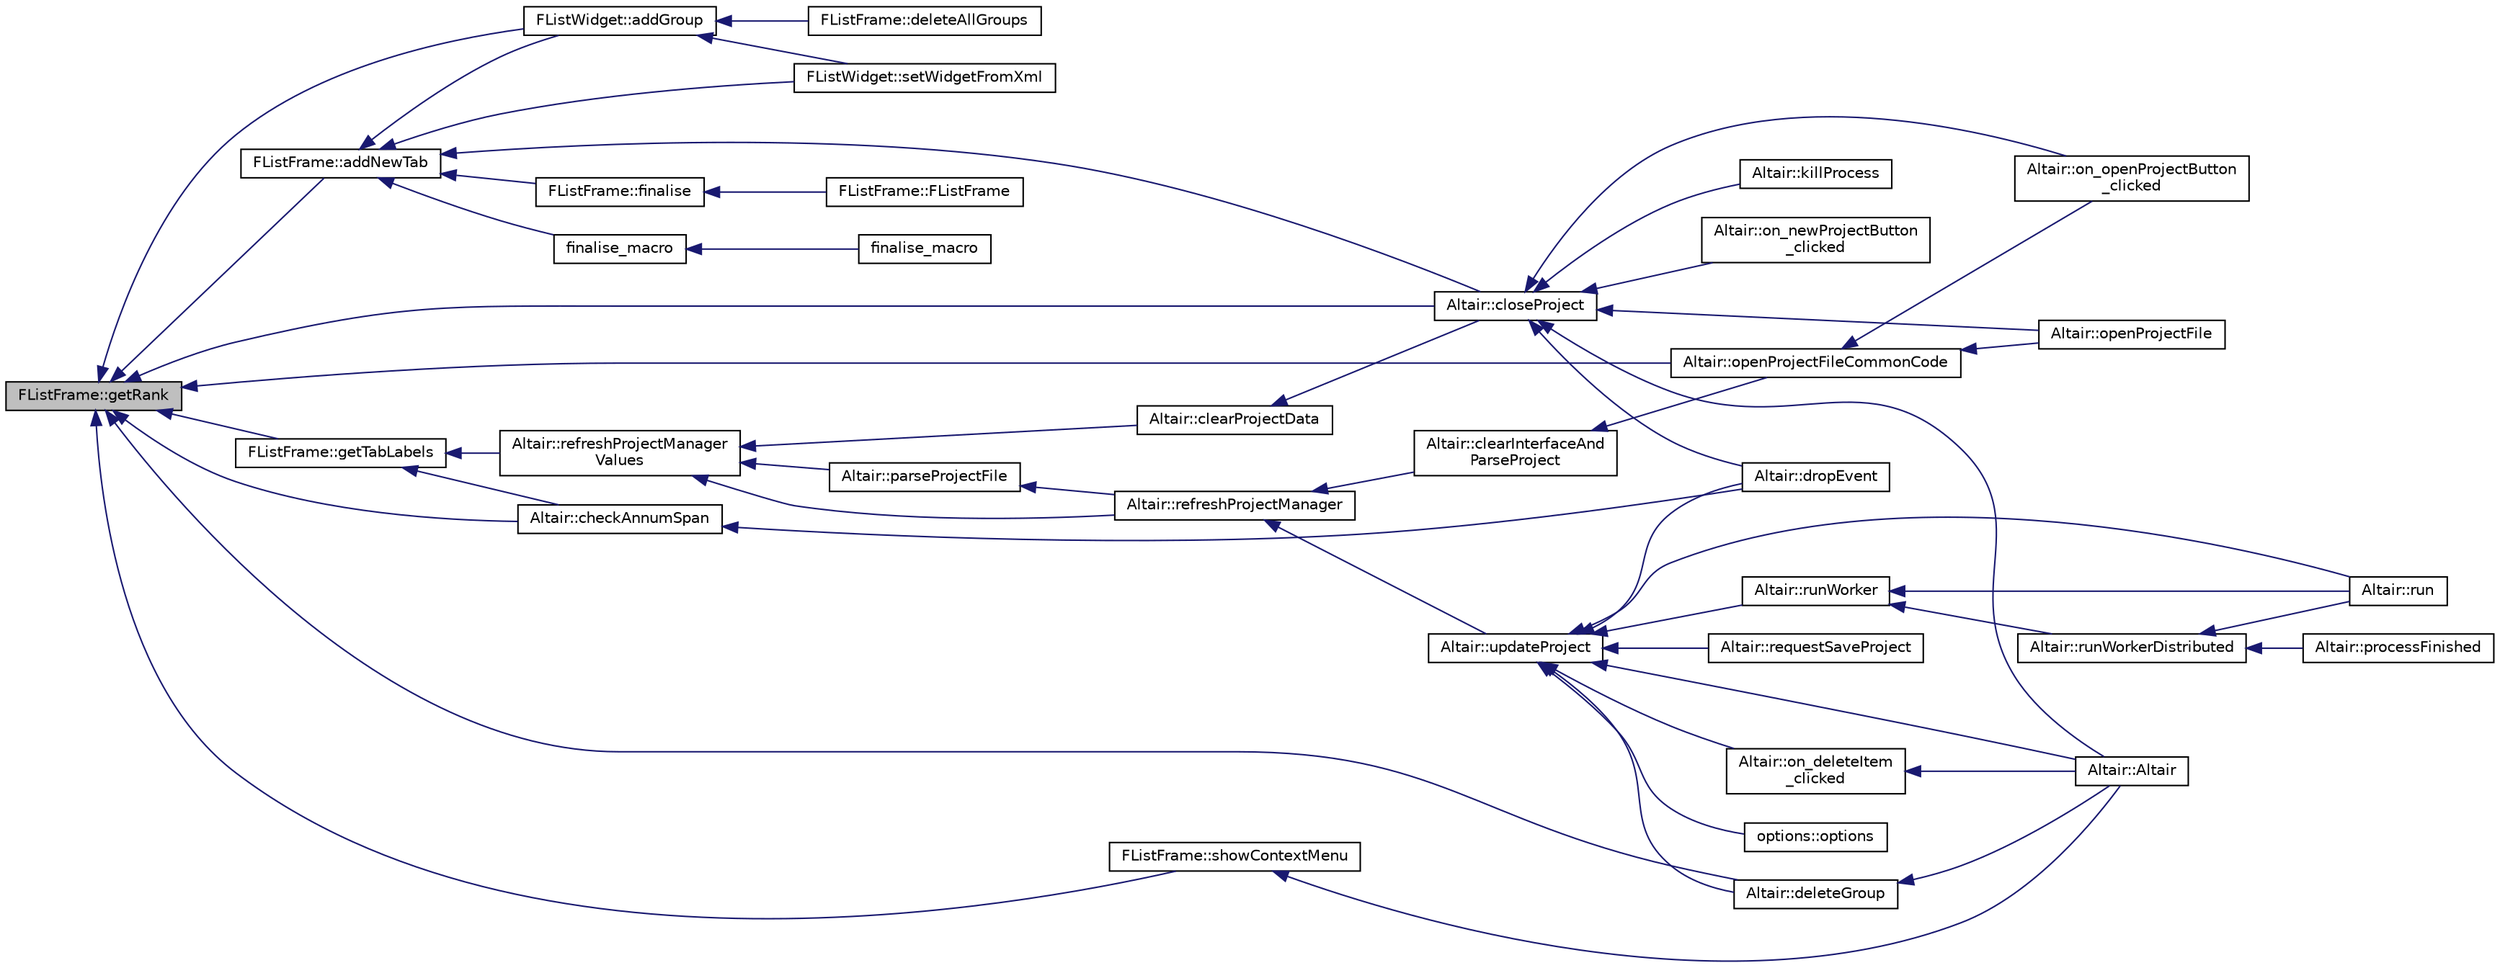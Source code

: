 digraph "FListFrame::getRank"
{
 // INTERACTIVE_SVG=YES
  edge [fontname="Helvetica",fontsize="10",labelfontname="Helvetica",labelfontsize="10"];
  node [fontname="Helvetica",fontsize="10",shape=record];
  rankdir="LR";
  Node151 [label="FListFrame::getRank",height=0.2,width=0.4,color="black", fillcolor="grey75", style="filled", fontcolor="black"];
  Node151 -> Node152 [dir="back",color="midnightblue",fontsize="10",style="solid",fontname="Helvetica"];
  Node152 [label="FListWidget::addGroup",height=0.2,width=0.4,color="black", fillcolor="white", style="filled",URL="$class_f_list_widget.html#af24de94813d9e1939dd98a7a2f5539fb"];
  Node152 -> Node153 [dir="back",color="midnightblue",fontsize="10",style="solid",fontname="Helvetica"];
  Node153 [label="FListFrame::deleteAllGroups",height=0.2,width=0.4,color="black", fillcolor="white", style="filled",URL="$class_f_list_frame.html#ada81151d6709895846c46555cdc1ec93",tooltip="Efface tous les onglets et, selon la valeur des paramètres, insère un onglet vierge (ou pas) et effac..."];
  Node152 -> Node154 [dir="back",color="midnightblue",fontsize="10",style="solid",fontname="Helvetica"];
  Node154 [label="FListWidget::setWidgetFromXml",height=0.2,width=0.4,color="black", fillcolor="white", style="filled",URL="$class_f_list_widget.html#ac9bc1c75b6e519155a7af03ce7c4287a"];
  Node151 -> Node155 [dir="back",color="midnightblue",fontsize="10",style="solid",fontname="Helvetica"];
  Node155 [label="FListFrame::addNewTab",height=0.2,width=0.4,color="black", fillcolor="white", style="filled",URL="$class_f_list_frame.html#a5c6ce884a0169251e359364921d1f89c"];
  Node155 -> Node152 [dir="back",color="midnightblue",fontsize="10",style="solid",fontname="Helvetica"];
  Node155 -> Node156 [dir="back",color="midnightblue",fontsize="10",style="solid",fontname="Helvetica"];
  Node156 [label="Altair::closeProject",height=0.2,width=0.4,color="black", fillcolor="white", style="filled",URL="$class_altair.html#ab67e3285c4a6c8fb48d12381ea6ac6bd",tooltip="Ferme le projet et réinitialise l&#39;interface (gestionnaire de projet inclus) "];
  Node156 -> Node157 [dir="back",color="midnightblue",fontsize="10",style="solid",fontname="Helvetica"];
  Node157 [label="Altair::Altair",height=0.2,width=0.4,color="black", fillcolor="white", style="filled",URL="$class_altair.html#ae0975ced0a36e0ed889ae06043a4df66",tooltip="Constructeur. "];
  Node156 -> Node158 [dir="back",color="midnightblue",fontsize="10",style="solid",fontname="Helvetica"];
  Node158 [label="Altair::dropEvent",height=0.2,width=0.4,color="black", fillcolor="white", style="filled",URL="$class_altair.html#a1afa285a65e0bdff4c761ad05ec9f8df",tooltip="Fonction réimplémentée : fin du déplacement de la souris. "];
  Node156 -> Node159 [dir="back",color="midnightblue",fontsize="10",style="solid",fontname="Helvetica"];
  Node159 [label="Altair::killProcess",height=0.2,width=0.4,color="black", fillcolor="white", style="filled",URL="$class_altair.html#a2f6882c170016e2d7729058b08896a1d",tooltip="Tuer l&#39;application en ligne de commande lhx. "];
  Node156 -> Node160 [dir="back",color="midnightblue",fontsize="10",style="solid",fontname="Helvetica"];
  Node160 [label="Altair::on_newProjectButton\l_clicked",height=0.2,width=0.4,color="black", fillcolor="white", style="filled",URL="$class_altair.html#a2e9b932b1dbf45bf9ad0db41dce474b6",tooltip="Crée un nouveau projet défaut.alt. "];
  Node156 -> Node161 [dir="back",color="midnightblue",fontsize="10",style="solid",fontname="Helvetica"];
  Node161 [label="Altair::on_openProjectButton\l_clicked",height=0.2,width=0.4,color="black", fillcolor="white", style="filled",URL="$class_altair.html#ab98d384297c6b94ff65a683eb5f99633",tooltip="Ouvre le projet, le décode en appelant parseProjectFile et actualise l&#39;interface  en conséquence..."];
  Node156 -> Node162 [dir="back",color="midnightblue",fontsize="10",style="solid",fontname="Helvetica"];
  Node162 [label="Altair::openProjectFile",height=0.2,width=0.4,color="black", fillcolor="white", style="filled",URL="$class_altair.html#a84cf34107cd413ab33800b583bdef59e",tooltip="Ouvre le projet .alt et décode le projet pour actualiser l&#39;interface. "];
  Node155 -> Node163 [dir="back",color="midnightblue",fontsize="10",style="solid",fontname="Helvetica"];
  Node163 [label="FListFrame::finalise",height=0.2,width=0.4,color="black", fillcolor="white", style="filled",URL="$class_f_list_frame.html#aa993bd2e0b975a839c6f8b46dea4690c"];
  Node163 -> Node164 [dir="back",color="midnightblue",fontsize="10",style="solid",fontname="Helvetica"];
  Node164 [label="FListFrame::FListFrame",height=0.2,width=0.4,color="black", fillcolor="white", style="filled",URL="$class_f_list_frame.html#a865246df8a4d4000ac3c818abc6d7f71",tooltip="Constructeur de la classe. "];
  Node155 -> Node165 [dir="back",color="midnightblue",fontsize="10",style="solid",fontname="Helvetica"];
  Node165 [label="finalise_macro",height=0.2,width=0.4,color="black", fillcolor="white", style="filled",URL="$flistframe_8cpp.html#a8ce4ab3e25940112701a829eea4dc8db"];
  Node165 -> Node166 [dir="back",color="midnightblue",fontsize="10",style="solid",fontname="Helvetica"];
  Node166 [label="finalise_macro",height=0.2,width=0.4,color="black", fillcolor="white", style="filled",URL="$flistframe_8cpp.html#a1dfc6277dce182d91d605c721a585c7a"];
  Node155 -> Node154 [dir="back",color="midnightblue",fontsize="10",style="solid",fontname="Helvetica"];
  Node151 -> Node167 [dir="back",color="midnightblue",fontsize="10",style="solid",fontname="Helvetica"];
  Node167 [label="Altair::checkAnnumSpan",height=0.2,width=0.4,color="black", fillcolor="white", style="filled",URL="$class_altair.html#abd55c8c0c2e48e64f5b1ae2442b87ade",tooltip="Vérifie que les onglets de contiennent pas des années incomplètes et signale les mois manquants..."];
  Node167 -> Node158 [dir="back",color="midnightblue",fontsize="10",style="solid",fontname="Helvetica"];
  Node151 -> Node156 [dir="back",color="midnightblue",fontsize="10",style="solid",fontname="Helvetica"];
  Node151 -> Node168 [dir="back",color="midnightblue",fontsize="10",style="solid",fontname="Helvetica"];
  Node168 [label="Altair::deleteGroup",height=0.2,width=0.4,color="black", fillcolor="white", style="filled",URL="$class_altair.html#ab913abfdd0c6fbbceb9a051a4443d5fa",tooltip="Supprimer un onglet central. "];
  Node168 -> Node157 [dir="back",color="midnightblue",fontsize="10",style="solid",fontname="Helvetica"];
  Node151 -> Node169 [dir="back",color="midnightblue",fontsize="10",style="solid",fontname="Helvetica"];
  Node169 [label="FListFrame::getTabLabels",height=0.2,width=0.4,color="black", fillcolor="white", style="filled",URL="$class_f_list_frame.html#a58337134c45f052ad6bb45c014fd5c3f",tooltip="Lancer un fil d&#39;exécution pour lire l&#39;entête d&#39;un fichier XHL (Année, Mois,...) et classer les fichie..."];
  Node169 -> Node167 [dir="back",color="midnightblue",fontsize="10",style="solid",fontname="Helvetica"];
  Node169 -> Node170 [dir="back",color="midnightblue",fontsize="10",style="solid",fontname="Helvetica"];
  Node170 [label="Altair::refreshProjectManager\lValues",height=0.2,width=0.4,color="black", fillcolor="white", style="filled",URL="$class_altair.html#abf7d1895e52f7b8d7d26e4b5a0e6146a",tooltip="Rafraîchit le gestionnaire de projet à la droite de l&#39;interface. "];
  Node170 -> Node171 [dir="back",color="midnightblue",fontsize="10",style="solid",fontname="Helvetica"];
  Node171 [label="Altair::clearProjectData",height=0.2,width=0.4,color="black", fillcolor="white", style="filled",URL="$class_altair.html#a5b3c33b6ae4f6b57b5593245751ef203",tooltip="Efface toutes les données du projet .alt et réinitialise l&#39;interface et les conteneurs de données int..."];
  Node171 -> Node156 [dir="back",color="midnightblue",fontsize="10",style="solid",fontname="Helvetica"];
  Node170 -> Node172 [dir="back",color="midnightblue",fontsize="10",style="solid",fontname="Helvetica"];
  Node172 [label="Altair::parseProjectFile",height=0.2,width=0.4,color="black", fillcolor="white", style="filled",URL="$class_altair.html#a41b6c8a35ed8ba14c7c0ce2e6994655f",tooltip="Décode le projet représenté par un pointeur vers QFile ou similaire. "];
  Node172 -> Node173 [dir="back",color="midnightblue",fontsize="10",style="solid",fontname="Helvetica"];
  Node173 [label="Altair::refreshProjectManager",height=0.2,width=0.4,color="black", fillcolor="white", style="filled",URL="$class_altair.html#ac9d7d8e7cebf70212818f1a8ba7d7d78",tooltip="Rafraîchit le gestionnaire de projet à la droite de l&#39;interface. Fonction globale par défaut..."];
  Node173 -> Node174 [dir="back",color="midnightblue",fontsize="10",style="solid",fontname="Helvetica"];
  Node174 [label="Altair::clearInterfaceAnd\lParseProject",height=0.2,width=0.4,color="black", fillcolor="white", style="filled",URL="$class_altair.html#acaa583766e1c062ea311847fcdd35374",tooltip="Efface les onglets, le gestionnaire de projet et lit le projet .alt en cours. "];
  Node174 -> Node175 [dir="back",color="midnightblue",fontsize="10",style="solid",fontname="Helvetica"];
  Node175 [label="Altair::openProjectFileCommonCode",height=0.2,width=0.4,color="black", fillcolor="white", style="filled",URL="$class_altair.html#aa341707131924eff160bcab41422d1ec",tooltip="Code commun à différentes fonctions lancées pour l&#39;analyse des projets. "];
  Node175 -> Node161 [dir="back",color="midnightblue",fontsize="10",style="solid",fontname="Helvetica"];
  Node175 -> Node162 [dir="back",color="midnightblue",fontsize="10",style="solid",fontname="Helvetica"];
  Node173 -> Node176 [dir="back",color="midnightblue",fontsize="10",style="solid",fontname="Helvetica"];
  Node176 [label="Altair::updateProject",height=0.2,width=0.4,color="black", fillcolor="white", style="filled",URL="$class_altair.html#a2eb0a89c3223b2df1c01d2b3b7d1c0eb",tooltip="Rafraichir le projet .alt après avoir actualisé l&#39;interface. "];
  Node176 -> Node157 [dir="back",color="midnightblue",fontsize="10",style="solid",fontname="Helvetica"];
  Node176 -> Node168 [dir="back",color="midnightblue",fontsize="10",style="solid",fontname="Helvetica"];
  Node176 -> Node158 [dir="back",color="midnightblue",fontsize="10",style="solid",fontname="Helvetica"];
  Node176 -> Node177 [dir="back",color="midnightblue",fontsize="10",style="solid",fontname="Helvetica"];
  Node177 [label="Altair::on_deleteItem\l_clicked",height=0.2,width=0.4,color="black", fillcolor="white", style="filled",URL="$class_altair.html#a299584936cc20c9a1451977264eba1f5",tooltip="Ecrase un item d&#39;un onglet donné "];
  Node177 -> Node157 [dir="back",color="midnightblue",fontsize="10",style="solid",fontname="Helvetica"];
  Node176 -> Node178 [dir="back",color="midnightblue",fontsize="10",style="solid",fontname="Helvetica"];
  Node178 [label="options::options",height=0.2,width=0.4,color="black", fillcolor="white", style="filled",URL="$classoptions.html#a52a9fb1d5bdb6ed104e700390b8c0208",tooltip="Constructeur de l&#39;onglet correspondant à un pointeur parent vers une instance de la classe Altair..."];
  Node176 -> Node179 [dir="back",color="midnightblue",fontsize="10",style="solid",fontname="Helvetica"];
  Node179 [label="Altair::requestSaveProject",height=0.2,width=0.4,color="black", fillcolor="white", style="filled",URL="$class_altair.html#aab5da600c227ac7eb604fa24a9308d26",tooltip="Enregistre le projet .alt en actualisant projectName et l&#39;état de l&#39;interface  . "];
  Node176 -> Node180 [dir="back",color="midnightblue",fontsize="10",style="solid",fontname="Helvetica"];
  Node180 [label="Altair::run",height=0.2,width=0.4,color="black", fillcolor="white", style="filled",URL="$class_altair.html#a7d10f8ecf4097577885172afb6c2e9c6",tooltip="Lance l&#39;exécution de l&#39;application en ligne de commande lhx. "];
  Node176 -> Node181 [dir="back",color="midnightblue",fontsize="10",style="solid",fontname="Helvetica"];
  Node181 [label="Altair::runWorker",height=0.2,width=0.4,color="black", fillcolor="white", style="filled",URL="$class_altair.html#a08b5e402c9a694af09110afe33219080",tooltip="Construction de la ligne de commande pour des bases de paye dans un répertoire donné ..."];
  Node181 -> Node180 [dir="back",color="midnightblue",fontsize="10",style="solid",fontname="Helvetica"];
  Node181 -> Node182 [dir="back",color="midnightblue",fontsize="10",style="solid",fontname="Helvetica"];
  Node182 [label="Altair::runWorkerDistributed",height=0.2,width=0.4,color="black", fillcolor="white", style="filled",URL="$class_altair.html#ae04f2a5771d47bbe2e0cc3a11b72d6bf",tooltip="Parcourt le répertoire en cours du mode distributif, un à chaque appel Exporte l&#39;identification dans ..."];
  Node182 -> Node183 [dir="back",color="midnightblue",fontsize="10",style="solid",fontname="Helvetica"];
  Node183 [label="Altair::processFinished",height=0.2,width=0.4,color="black", fillcolor="white", style="filled",URL="$class_altair.html#a16b8035c4383a789cd00b687fb105fe9",tooltip="Traitement de la fin de l&#39;exécution de lhx. "];
  Node182 -> Node180 [dir="back",color="midnightblue",fontsize="10",style="solid",fontname="Helvetica"];
  Node170 -> Node173 [dir="back",color="midnightblue",fontsize="10",style="solid",fontname="Helvetica"];
  Node151 -> Node175 [dir="back",color="midnightblue",fontsize="10",style="solid",fontname="Helvetica"];
  Node151 -> Node184 [dir="back",color="midnightblue",fontsize="10",style="solid",fontname="Helvetica"];
  Node184 [label="FListFrame::showContextMenu",height=0.2,width=0.4,color="black", fillcolor="white", style="filled",URL="$class_f_list_frame.html#a404f9f839864aecceba585397c7c882f"];
  Node184 -> Node157 [dir="back",color="midnightblue",fontsize="10",style="solid",fontname="Helvetica"];
}
